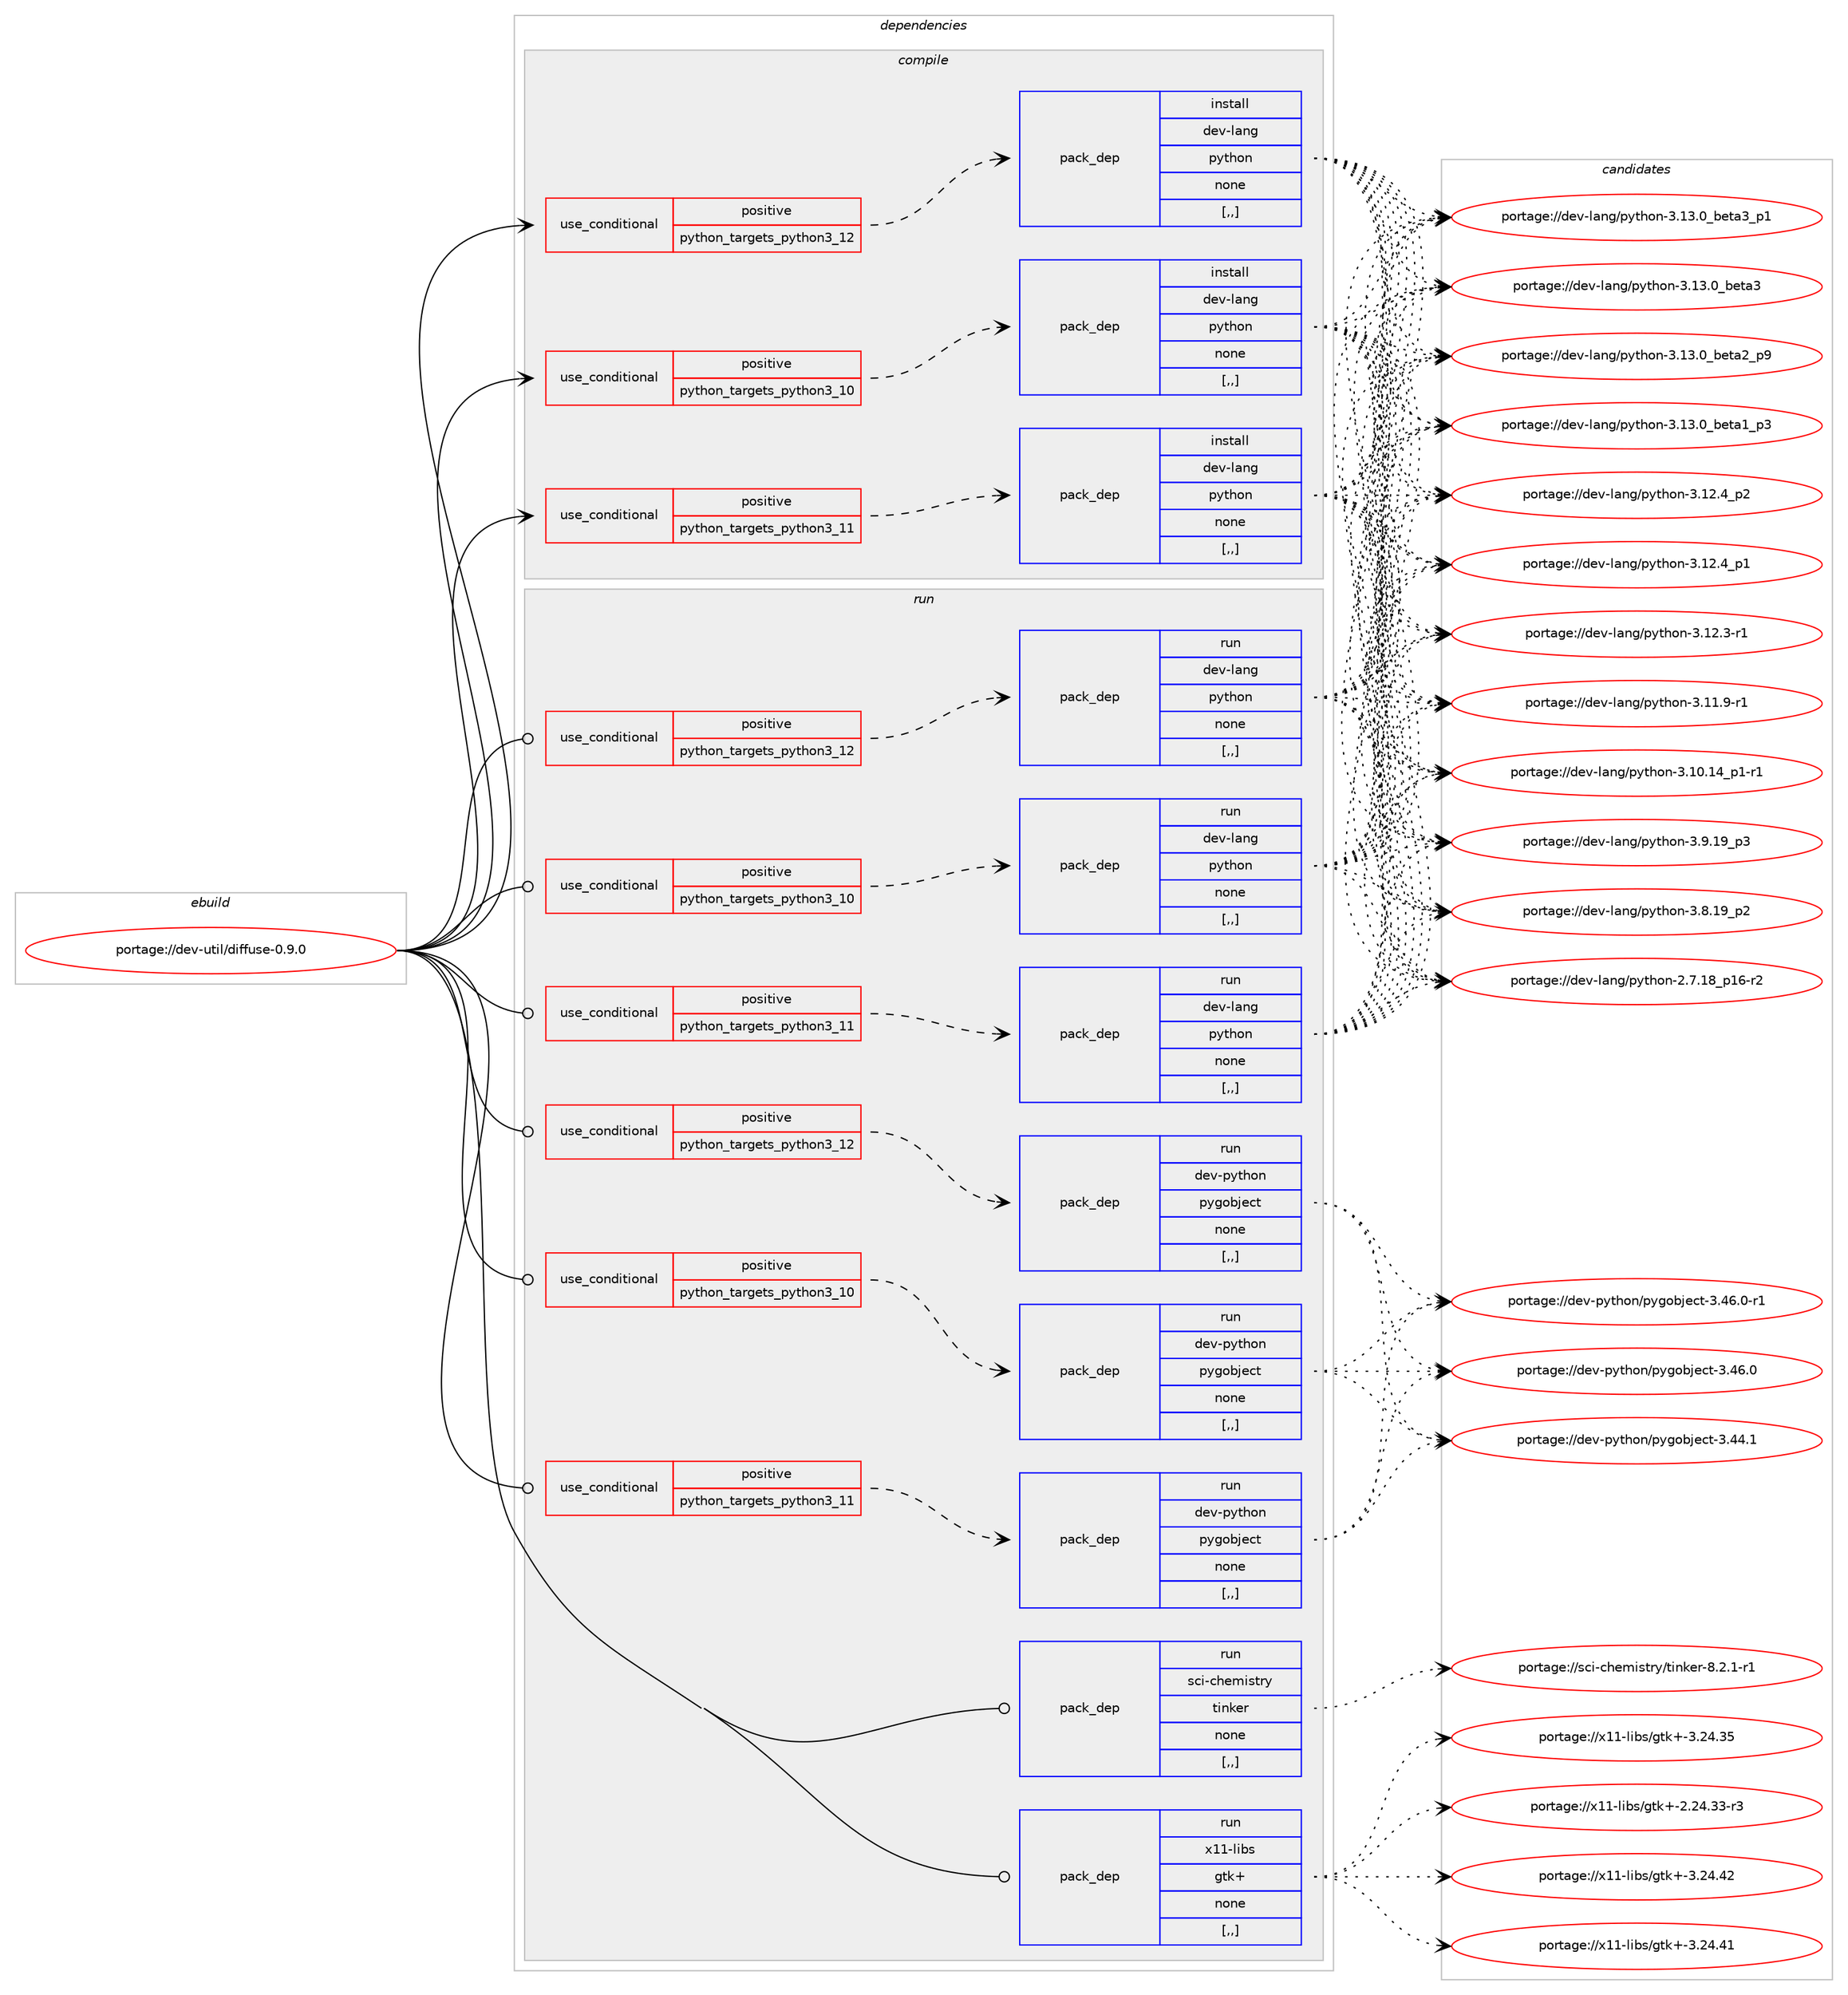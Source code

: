 digraph prolog {

# *************
# Graph options
# *************

newrank=true;
concentrate=true;
compound=true;
graph [rankdir=LR,fontname=Helvetica,fontsize=10,ranksep=1.5];#, ranksep=2.5, nodesep=0.2];
edge  [arrowhead=vee];
node  [fontname=Helvetica,fontsize=10];

# **********
# The ebuild
# **********

subgraph cluster_leftcol {
color=gray;
rank=same;
label=<<i>ebuild</i>>;
id [label="portage://dev-util/diffuse-0.9.0", color=red, width=4, href="../dev-util/diffuse-0.9.0.svg"];
}

# ****************
# The dependencies
# ****************

subgraph cluster_midcol {
color=gray;
label=<<i>dependencies</i>>;
subgraph cluster_compile {
fillcolor="#eeeeee";
style=filled;
label=<<i>compile</i>>;
subgraph cond60059 {
dependency213298 [label=<<TABLE BORDER="0" CELLBORDER="1" CELLSPACING="0" CELLPADDING="4"><TR><TD ROWSPAN="3" CELLPADDING="10">use_conditional</TD></TR><TR><TD>positive</TD></TR><TR><TD>python_targets_python3_10</TD></TR></TABLE>>, shape=none, color=red];
subgraph pack151830 {
dependency213299 [label=<<TABLE BORDER="0" CELLBORDER="1" CELLSPACING="0" CELLPADDING="4" WIDTH="220"><TR><TD ROWSPAN="6" CELLPADDING="30">pack_dep</TD></TR><TR><TD WIDTH="110">install</TD></TR><TR><TD>dev-lang</TD></TR><TR><TD>python</TD></TR><TR><TD>none</TD></TR><TR><TD>[,,]</TD></TR></TABLE>>, shape=none, color=blue];
}
dependency213298:e -> dependency213299:w [weight=20,style="dashed",arrowhead="vee"];
}
id:e -> dependency213298:w [weight=20,style="solid",arrowhead="vee"];
subgraph cond60060 {
dependency213300 [label=<<TABLE BORDER="0" CELLBORDER="1" CELLSPACING="0" CELLPADDING="4"><TR><TD ROWSPAN="3" CELLPADDING="10">use_conditional</TD></TR><TR><TD>positive</TD></TR><TR><TD>python_targets_python3_11</TD></TR></TABLE>>, shape=none, color=red];
subgraph pack151831 {
dependency213301 [label=<<TABLE BORDER="0" CELLBORDER="1" CELLSPACING="0" CELLPADDING="4" WIDTH="220"><TR><TD ROWSPAN="6" CELLPADDING="30">pack_dep</TD></TR><TR><TD WIDTH="110">install</TD></TR><TR><TD>dev-lang</TD></TR><TR><TD>python</TD></TR><TR><TD>none</TD></TR><TR><TD>[,,]</TD></TR></TABLE>>, shape=none, color=blue];
}
dependency213300:e -> dependency213301:w [weight=20,style="dashed",arrowhead="vee"];
}
id:e -> dependency213300:w [weight=20,style="solid",arrowhead="vee"];
subgraph cond60061 {
dependency213302 [label=<<TABLE BORDER="0" CELLBORDER="1" CELLSPACING="0" CELLPADDING="4"><TR><TD ROWSPAN="3" CELLPADDING="10">use_conditional</TD></TR><TR><TD>positive</TD></TR><TR><TD>python_targets_python3_12</TD></TR></TABLE>>, shape=none, color=red];
subgraph pack151832 {
dependency213303 [label=<<TABLE BORDER="0" CELLBORDER="1" CELLSPACING="0" CELLPADDING="4" WIDTH="220"><TR><TD ROWSPAN="6" CELLPADDING="30">pack_dep</TD></TR><TR><TD WIDTH="110">install</TD></TR><TR><TD>dev-lang</TD></TR><TR><TD>python</TD></TR><TR><TD>none</TD></TR><TR><TD>[,,]</TD></TR></TABLE>>, shape=none, color=blue];
}
dependency213302:e -> dependency213303:w [weight=20,style="dashed",arrowhead="vee"];
}
id:e -> dependency213302:w [weight=20,style="solid",arrowhead="vee"];
}
subgraph cluster_compileandrun {
fillcolor="#eeeeee";
style=filled;
label=<<i>compile and run</i>>;
}
subgraph cluster_run {
fillcolor="#eeeeee";
style=filled;
label=<<i>run</i>>;
subgraph cond60062 {
dependency213304 [label=<<TABLE BORDER="0" CELLBORDER="1" CELLSPACING="0" CELLPADDING="4"><TR><TD ROWSPAN="3" CELLPADDING="10">use_conditional</TD></TR><TR><TD>positive</TD></TR><TR><TD>python_targets_python3_10</TD></TR></TABLE>>, shape=none, color=red];
subgraph pack151833 {
dependency213305 [label=<<TABLE BORDER="0" CELLBORDER="1" CELLSPACING="0" CELLPADDING="4" WIDTH="220"><TR><TD ROWSPAN="6" CELLPADDING="30">pack_dep</TD></TR><TR><TD WIDTH="110">run</TD></TR><TR><TD>dev-lang</TD></TR><TR><TD>python</TD></TR><TR><TD>none</TD></TR><TR><TD>[,,]</TD></TR></TABLE>>, shape=none, color=blue];
}
dependency213304:e -> dependency213305:w [weight=20,style="dashed",arrowhead="vee"];
}
id:e -> dependency213304:w [weight=20,style="solid",arrowhead="odot"];
subgraph cond60063 {
dependency213306 [label=<<TABLE BORDER="0" CELLBORDER="1" CELLSPACING="0" CELLPADDING="4"><TR><TD ROWSPAN="3" CELLPADDING="10">use_conditional</TD></TR><TR><TD>positive</TD></TR><TR><TD>python_targets_python3_10</TD></TR></TABLE>>, shape=none, color=red];
subgraph pack151834 {
dependency213307 [label=<<TABLE BORDER="0" CELLBORDER="1" CELLSPACING="0" CELLPADDING="4" WIDTH="220"><TR><TD ROWSPAN="6" CELLPADDING="30">pack_dep</TD></TR><TR><TD WIDTH="110">run</TD></TR><TR><TD>dev-python</TD></TR><TR><TD>pygobject</TD></TR><TR><TD>none</TD></TR><TR><TD>[,,]</TD></TR></TABLE>>, shape=none, color=blue];
}
dependency213306:e -> dependency213307:w [weight=20,style="dashed",arrowhead="vee"];
}
id:e -> dependency213306:w [weight=20,style="solid",arrowhead="odot"];
subgraph cond60064 {
dependency213308 [label=<<TABLE BORDER="0" CELLBORDER="1" CELLSPACING="0" CELLPADDING="4"><TR><TD ROWSPAN="3" CELLPADDING="10">use_conditional</TD></TR><TR><TD>positive</TD></TR><TR><TD>python_targets_python3_11</TD></TR></TABLE>>, shape=none, color=red];
subgraph pack151835 {
dependency213309 [label=<<TABLE BORDER="0" CELLBORDER="1" CELLSPACING="0" CELLPADDING="4" WIDTH="220"><TR><TD ROWSPAN="6" CELLPADDING="30">pack_dep</TD></TR><TR><TD WIDTH="110">run</TD></TR><TR><TD>dev-lang</TD></TR><TR><TD>python</TD></TR><TR><TD>none</TD></TR><TR><TD>[,,]</TD></TR></TABLE>>, shape=none, color=blue];
}
dependency213308:e -> dependency213309:w [weight=20,style="dashed",arrowhead="vee"];
}
id:e -> dependency213308:w [weight=20,style="solid",arrowhead="odot"];
subgraph cond60065 {
dependency213310 [label=<<TABLE BORDER="0" CELLBORDER="1" CELLSPACING="0" CELLPADDING="4"><TR><TD ROWSPAN="3" CELLPADDING="10">use_conditional</TD></TR><TR><TD>positive</TD></TR><TR><TD>python_targets_python3_11</TD></TR></TABLE>>, shape=none, color=red];
subgraph pack151836 {
dependency213311 [label=<<TABLE BORDER="0" CELLBORDER="1" CELLSPACING="0" CELLPADDING="4" WIDTH="220"><TR><TD ROWSPAN="6" CELLPADDING="30">pack_dep</TD></TR><TR><TD WIDTH="110">run</TD></TR><TR><TD>dev-python</TD></TR><TR><TD>pygobject</TD></TR><TR><TD>none</TD></TR><TR><TD>[,,]</TD></TR></TABLE>>, shape=none, color=blue];
}
dependency213310:e -> dependency213311:w [weight=20,style="dashed",arrowhead="vee"];
}
id:e -> dependency213310:w [weight=20,style="solid",arrowhead="odot"];
subgraph cond60066 {
dependency213312 [label=<<TABLE BORDER="0" CELLBORDER="1" CELLSPACING="0" CELLPADDING="4"><TR><TD ROWSPAN="3" CELLPADDING="10">use_conditional</TD></TR><TR><TD>positive</TD></TR><TR><TD>python_targets_python3_12</TD></TR></TABLE>>, shape=none, color=red];
subgraph pack151837 {
dependency213313 [label=<<TABLE BORDER="0" CELLBORDER="1" CELLSPACING="0" CELLPADDING="4" WIDTH="220"><TR><TD ROWSPAN="6" CELLPADDING="30">pack_dep</TD></TR><TR><TD WIDTH="110">run</TD></TR><TR><TD>dev-lang</TD></TR><TR><TD>python</TD></TR><TR><TD>none</TD></TR><TR><TD>[,,]</TD></TR></TABLE>>, shape=none, color=blue];
}
dependency213312:e -> dependency213313:w [weight=20,style="dashed",arrowhead="vee"];
}
id:e -> dependency213312:w [weight=20,style="solid",arrowhead="odot"];
subgraph cond60067 {
dependency213314 [label=<<TABLE BORDER="0" CELLBORDER="1" CELLSPACING="0" CELLPADDING="4"><TR><TD ROWSPAN="3" CELLPADDING="10">use_conditional</TD></TR><TR><TD>positive</TD></TR><TR><TD>python_targets_python3_12</TD></TR></TABLE>>, shape=none, color=red];
subgraph pack151838 {
dependency213315 [label=<<TABLE BORDER="0" CELLBORDER="1" CELLSPACING="0" CELLPADDING="4" WIDTH="220"><TR><TD ROWSPAN="6" CELLPADDING="30">pack_dep</TD></TR><TR><TD WIDTH="110">run</TD></TR><TR><TD>dev-python</TD></TR><TR><TD>pygobject</TD></TR><TR><TD>none</TD></TR><TR><TD>[,,]</TD></TR></TABLE>>, shape=none, color=blue];
}
dependency213314:e -> dependency213315:w [weight=20,style="dashed",arrowhead="vee"];
}
id:e -> dependency213314:w [weight=20,style="solid",arrowhead="odot"];
subgraph pack151839 {
dependency213316 [label=<<TABLE BORDER="0" CELLBORDER="1" CELLSPACING="0" CELLPADDING="4" WIDTH="220"><TR><TD ROWSPAN="6" CELLPADDING="30">pack_dep</TD></TR><TR><TD WIDTH="110">run</TD></TR><TR><TD>x11-libs</TD></TR><TR><TD>gtk+</TD></TR><TR><TD>none</TD></TR><TR><TD>[,,]</TD></TR></TABLE>>, shape=none, color=blue];
}
id:e -> dependency213316:w [weight=20,style="solid",arrowhead="odot"];
subgraph pack151840 {
dependency213317 [label=<<TABLE BORDER="0" CELLBORDER="1" CELLSPACING="0" CELLPADDING="4" WIDTH="220"><TR><TD ROWSPAN="6" CELLPADDING="30">pack_dep</TD></TR><TR><TD WIDTH="110">run</TD></TR><TR><TD>sci-chemistry</TD></TR><TR><TD>tinker</TD></TR><TR><TD>none</TD></TR><TR><TD>[,,]</TD></TR></TABLE>>, shape=none, color=blue];
}
id:e -> dependency213317:w [weight=20,style="solid",arrowhead="odot"];
}
}

# **************
# The candidates
# **************

subgraph cluster_choices {
rank=same;
color=gray;
label=<<i>candidates</i>>;

subgraph choice151830 {
color=black;
nodesep=1;
choice10010111845108971101034711212111610411111045514649514648959810111697519511249 [label="portage://dev-lang/python-3.13.0_beta3_p1", color=red, width=4,href="../dev-lang/python-3.13.0_beta3_p1.svg"];
choice1001011184510897110103471121211161041111104551464951464895981011169751 [label="portage://dev-lang/python-3.13.0_beta3", color=red, width=4,href="../dev-lang/python-3.13.0_beta3.svg"];
choice10010111845108971101034711212111610411111045514649514648959810111697509511257 [label="portage://dev-lang/python-3.13.0_beta2_p9", color=red, width=4,href="../dev-lang/python-3.13.0_beta2_p9.svg"];
choice10010111845108971101034711212111610411111045514649514648959810111697499511251 [label="portage://dev-lang/python-3.13.0_beta1_p3", color=red, width=4,href="../dev-lang/python-3.13.0_beta1_p3.svg"];
choice100101118451089711010347112121116104111110455146495046529511250 [label="portage://dev-lang/python-3.12.4_p2", color=red, width=4,href="../dev-lang/python-3.12.4_p2.svg"];
choice100101118451089711010347112121116104111110455146495046529511249 [label="portage://dev-lang/python-3.12.4_p1", color=red, width=4,href="../dev-lang/python-3.12.4_p1.svg"];
choice100101118451089711010347112121116104111110455146495046514511449 [label="portage://dev-lang/python-3.12.3-r1", color=red, width=4,href="../dev-lang/python-3.12.3-r1.svg"];
choice100101118451089711010347112121116104111110455146494946574511449 [label="portage://dev-lang/python-3.11.9-r1", color=red, width=4,href="../dev-lang/python-3.11.9-r1.svg"];
choice100101118451089711010347112121116104111110455146494846495295112494511449 [label="portage://dev-lang/python-3.10.14_p1-r1", color=red, width=4,href="../dev-lang/python-3.10.14_p1-r1.svg"];
choice100101118451089711010347112121116104111110455146574649579511251 [label="portage://dev-lang/python-3.9.19_p3", color=red, width=4,href="../dev-lang/python-3.9.19_p3.svg"];
choice100101118451089711010347112121116104111110455146564649579511250 [label="portage://dev-lang/python-3.8.19_p2", color=red, width=4,href="../dev-lang/python-3.8.19_p2.svg"];
choice100101118451089711010347112121116104111110455046554649569511249544511450 [label="portage://dev-lang/python-2.7.18_p16-r2", color=red, width=4,href="../dev-lang/python-2.7.18_p16-r2.svg"];
dependency213299:e -> choice10010111845108971101034711212111610411111045514649514648959810111697519511249:w [style=dotted,weight="100"];
dependency213299:e -> choice1001011184510897110103471121211161041111104551464951464895981011169751:w [style=dotted,weight="100"];
dependency213299:e -> choice10010111845108971101034711212111610411111045514649514648959810111697509511257:w [style=dotted,weight="100"];
dependency213299:e -> choice10010111845108971101034711212111610411111045514649514648959810111697499511251:w [style=dotted,weight="100"];
dependency213299:e -> choice100101118451089711010347112121116104111110455146495046529511250:w [style=dotted,weight="100"];
dependency213299:e -> choice100101118451089711010347112121116104111110455146495046529511249:w [style=dotted,weight="100"];
dependency213299:e -> choice100101118451089711010347112121116104111110455146495046514511449:w [style=dotted,weight="100"];
dependency213299:e -> choice100101118451089711010347112121116104111110455146494946574511449:w [style=dotted,weight="100"];
dependency213299:e -> choice100101118451089711010347112121116104111110455146494846495295112494511449:w [style=dotted,weight="100"];
dependency213299:e -> choice100101118451089711010347112121116104111110455146574649579511251:w [style=dotted,weight="100"];
dependency213299:e -> choice100101118451089711010347112121116104111110455146564649579511250:w [style=dotted,weight="100"];
dependency213299:e -> choice100101118451089711010347112121116104111110455046554649569511249544511450:w [style=dotted,weight="100"];
}
subgraph choice151831 {
color=black;
nodesep=1;
choice10010111845108971101034711212111610411111045514649514648959810111697519511249 [label="portage://dev-lang/python-3.13.0_beta3_p1", color=red, width=4,href="../dev-lang/python-3.13.0_beta3_p1.svg"];
choice1001011184510897110103471121211161041111104551464951464895981011169751 [label="portage://dev-lang/python-3.13.0_beta3", color=red, width=4,href="../dev-lang/python-3.13.0_beta3.svg"];
choice10010111845108971101034711212111610411111045514649514648959810111697509511257 [label="portage://dev-lang/python-3.13.0_beta2_p9", color=red, width=4,href="../dev-lang/python-3.13.0_beta2_p9.svg"];
choice10010111845108971101034711212111610411111045514649514648959810111697499511251 [label="portage://dev-lang/python-3.13.0_beta1_p3", color=red, width=4,href="../dev-lang/python-3.13.0_beta1_p3.svg"];
choice100101118451089711010347112121116104111110455146495046529511250 [label="portage://dev-lang/python-3.12.4_p2", color=red, width=4,href="../dev-lang/python-3.12.4_p2.svg"];
choice100101118451089711010347112121116104111110455146495046529511249 [label="portage://dev-lang/python-3.12.4_p1", color=red, width=4,href="../dev-lang/python-3.12.4_p1.svg"];
choice100101118451089711010347112121116104111110455146495046514511449 [label="portage://dev-lang/python-3.12.3-r1", color=red, width=4,href="../dev-lang/python-3.12.3-r1.svg"];
choice100101118451089711010347112121116104111110455146494946574511449 [label="portage://dev-lang/python-3.11.9-r1", color=red, width=4,href="../dev-lang/python-3.11.9-r1.svg"];
choice100101118451089711010347112121116104111110455146494846495295112494511449 [label="portage://dev-lang/python-3.10.14_p1-r1", color=red, width=4,href="../dev-lang/python-3.10.14_p1-r1.svg"];
choice100101118451089711010347112121116104111110455146574649579511251 [label="portage://dev-lang/python-3.9.19_p3", color=red, width=4,href="../dev-lang/python-3.9.19_p3.svg"];
choice100101118451089711010347112121116104111110455146564649579511250 [label="portage://dev-lang/python-3.8.19_p2", color=red, width=4,href="../dev-lang/python-3.8.19_p2.svg"];
choice100101118451089711010347112121116104111110455046554649569511249544511450 [label="portage://dev-lang/python-2.7.18_p16-r2", color=red, width=4,href="../dev-lang/python-2.7.18_p16-r2.svg"];
dependency213301:e -> choice10010111845108971101034711212111610411111045514649514648959810111697519511249:w [style=dotted,weight="100"];
dependency213301:e -> choice1001011184510897110103471121211161041111104551464951464895981011169751:w [style=dotted,weight="100"];
dependency213301:e -> choice10010111845108971101034711212111610411111045514649514648959810111697509511257:w [style=dotted,weight="100"];
dependency213301:e -> choice10010111845108971101034711212111610411111045514649514648959810111697499511251:w [style=dotted,weight="100"];
dependency213301:e -> choice100101118451089711010347112121116104111110455146495046529511250:w [style=dotted,weight="100"];
dependency213301:e -> choice100101118451089711010347112121116104111110455146495046529511249:w [style=dotted,weight="100"];
dependency213301:e -> choice100101118451089711010347112121116104111110455146495046514511449:w [style=dotted,weight="100"];
dependency213301:e -> choice100101118451089711010347112121116104111110455146494946574511449:w [style=dotted,weight="100"];
dependency213301:e -> choice100101118451089711010347112121116104111110455146494846495295112494511449:w [style=dotted,weight="100"];
dependency213301:e -> choice100101118451089711010347112121116104111110455146574649579511251:w [style=dotted,weight="100"];
dependency213301:e -> choice100101118451089711010347112121116104111110455146564649579511250:w [style=dotted,weight="100"];
dependency213301:e -> choice100101118451089711010347112121116104111110455046554649569511249544511450:w [style=dotted,weight="100"];
}
subgraph choice151832 {
color=black;
nodesep=1;
choice10010111845108971101034711212111610411111045514649514648959810111697519511249 [label="portage://dev-lang/python-3.13.0_beta3_p1", color=red, width=4,href="../dev-lang/python-3.13.0_beta3_p1.svg"];
choice1001011184510897110103471121211161041111104551464951464895981011169751 [label="portage://dev-lang/python-3.13.0_beta3", color=red, width=4,href="../dev-lang/python-3.13.0_beta3.svg"];
choice10010111845108971101034711212111610411111045514649514648959810111697509511257 [label="portage://dev-lang/python-3.13.0_beta2_p9", color=red, width=4,href="../dev-lang/python-3.13.0_beta2_p9.svg"];
choice10010111845108971101034711212111610411111045514649514648959810111697499511251 [label="portage://dev-lang/python-3.13.0_beta1_p3", color=red, width=4,href="../dev-lang/python-3.13.0_beta1_p3.svg"];
choice100101118451089711010347112121116104111110455146495046529511250 [label="portage://dev-lang/python-3.12.4_p2", color=red, width=4,href="../dev-lang/python-3.12.4_p2.svg"];
choice100101118451089711010347112121116104111110455146495046529511249 [label="portage://dev-lang/python-3.12.4_p1", color=red, width=4,href="../dev-lang/python-3.12.4_p1.svg"];
choice100101118451089711010347112121116104111110455146495046514511449 [label="portage://dev-lang/python-3.12.3-r1", color=red, width=4,href="../dev-lang/python-3.12.3-r1.svg"];
choice100101118451089711010347112121116104111110455146494946574511449 [label="portage://dev-lang/python-3.11.9-r1", color=red, width=4,href="../dev-lang/python-3.11.9-r1.svg"];
choice100101118451089711010347112121116104111110455146494846495295112494511449 [label="portage://dev-lang/python-3.10.14_p1-r1", color=red, width=4,href="../dev-lang/python-3.10.14_p1-r1.svg"];
choice100101118451089711010347112121116104111110455146574649579511251 [label="portage://dev-lang/python-3.9.19_p3", color=red, width=4,href="../dev-lang/python-3.9.19_p3.svg"];
choice100101118451089711010347112121116104111110455146564649579511250 [label="portage://dev-lang/python-3.8.19_p2", color=red, width=4,href="../dev-lang/python-3.8.19_p2.svg"];
choice100101118451089711010347112121116104111110455046554649569511249544511450 [label="portage://dev-lang/python-2.7.18_p16-r2", color=red, width=4,href="../dev-lang/python-2.7.18_p16-r2.svg"];
dependency213303:e -> choice10010111845108971101034711212111610411111045514649514648959810111697519511249:w [style=dotted,weight="100"];
dependency213303:e -> choice1001011184510897110103471121211161041111104551464951464895981011169751:w [style=dotted,weight="100"];
dependency213303:e -> choice10010111845108971101034711212111610411111045514649514648959810111697509511257:w [style=dotted,weight="100"];
dependency213303:e -> choice10010111845108971101034711212111610411111045514649514648959810111697499511251:w [style=dotted,weight="100"];
dependency213303:e -> choice100101118451089711010347112121116104111110455146495046529511250:w [style=dotted,weight="100"];
dependency213303:e -> choice100101118451089711010347112121116104111110455146495046529511249:w [style=dotted,weight="100"];
dependency213303:e -> choice100101118451089711010347112121116104111110455146495046514511449:w [style=dotted,weight="100"];
dependency213303:e -> choice100101118451089711010347112121116104111110455146494946574511449:w [style=dotted,weight="100"];
dependency213303:e -> choice100101118451089711010347112121116104111110455146494846495295112494511449:w [style=dotted,weight="100"];
dependency213303:e -> choice100101118451089711010347112121116104111110455146574649579511251:w [style=dotted,weight="100"];
dependency213303:e -> choice100101118451089711010347112121116104111110455146564649579511250:w [style=dotted,weight="100"];
dependency213303:e -> choice100101118451089711010347112121116104111110455046554649569511249544511450:w [style=dotted,weight="100"];
}
subgraph choice151833 {
color=black;
nodesep=1;
choice10010111845108971101034711212111610411111045514649514648959810111697519511249 [label="portage://dev-lang/python-3.13.0_beta3_p1", color=red, width=4,href="../dev-lang/python-3.13.0_beta3_p1.svg"];
choice1001011184510897110103471121211161041111104551464951464895981011169751 [label="portage://dev-lang/python-3.13.0_beta3", color=red, width=4,href="../dev-lang/python-3.13.0_beta3.svg"];
choice10010111845108971101034711212111610411111045514649514648959810111697509511257 [label="portage://dev-lang/python-3.13.0_beta2_p9", color=red, width=4,href="../dev-lang/python-3.13.0_beta2_p9.svg"];
choice10010111845108971101034711212111610411111045514649514648959810111697499511251 [label="portage://dev-lang/python-3.13.0_beta1_p3", color=red, width=4,href="../dev-lang/python-3.13.0_beta1_p3.svg"];
choice100101118451089711010347112121116104111110455146495046529511250 [label="portage://dev-lang/python-3.12.4_p2", color=red, width=4,href="../dev-lang/python-3.12.4_p2.svg"];
choice100101118451089711010347112121116104111110455146495046529511249 [label="portage://dev-lang/python-3.12.4_p1", color=red, width=4,href="../dev-lang/python-3.12.4_p1.svg"];
choice100101118451089711010347112121116104111110455146495046514511449 [label="portage://dev-lang/python-3.12.3-r1", color=red, width=4,href="../dev-lang/python-3.12.3-r1.svg"];
choice100101118451089711010347112121116104111110455146494946574511449 [label="portage://dev-lang/python-3.11.9-r1", color=red, width=4,href="../dev-lang/python-3.11.9-r1.svg"];
choice100101118451089711010347112121116104111110455146494846495295112494511449 [label="portage://dev-lang/python-3.10.14_p1-r1", color=red, width=4,href="../dev-lang/python-3.10.14_p1-r1.svg"];
choice100101118451089711010347112121116104111110455146574649579511251 [label="portage://dev-lang/python-3.9.19_p3", color=red, width=4,href="../dev-lang/python-3.9.19_p3.svg"];
choice100101118451089711010347112121116104111110455146564649579511250 [label="portage://dev-lang/python-3.8.19_p2", color=red, width=4,href="../dev-lang/python-3.8.19_p2.svg"];
choice100101118451089711010347112121116104111110455046554649569511249544511450 [label="portage://dev-lang/python-2.7.18_p16-r2", color=red, width=4,href="../dev-lang/python-2.7.18_p16-r2.svg"];
dependency213305:e -> choice10010111845108971101034711212111610411111045514649514648959810111697519511249:w [style=dotted,weight="100"];
dependency213305:e -> choice1001011184510897110103471121211161041111104551464951464895981011169751:w [style=dotted,weight="100"];
dependency213305:e -> choice10010111845108971101034711212111610411111045514649514648959810111697509511257:w [style=dotted,weight="100"];
dependency213305:e -> choice10010111845108971101034711212111610411111045514649514648959810111697499511251:w [style=dotted,weight="100"];
dependency213305:e -> choice100101118451089711010347112121116104111110455146495046529511250:w [style=dotted,weight="100"];
dependency213305:e -> choice100101118451089711010347112121116104111110455146495046529511249:w [style=dotted,weight="100"];
dependency213305:e -> choice100101118451089711010347112121116104111110455146495046514511449:w [style=dotted,weight="100"];
dependency213305:e -> choice100101118451089711010347112121116104111110455146494946574511449:w [style=dotted,weight="100"];
dependency213305:e -> choice100101118451089711010347112121116104111110455146494846495295112494511449:w [style=dotted,weight="100"];
dependency213305:e -> choice100101118451089711010347112121116104111110455146574649579511251:w [style=dotted,weight="100"];
dependency213305:e -> choice100101118451089711010347112121116104111110455146564649579511250:w [style=dotted,weight="100"];
dependency213305:e -> choice100101118451089711010347112121116104111110455046554649569511249544511450:w [style=dotted,weight="100"];
}
subgraph choice151834 {
color=black;
nodesep=1;
choice10010111845112121116104111110471121211031119810610199116455146525446484511449 [label="portage://dev-python/pygobject-3.46.0-r1", color=red, width=4,href="../dev-python/pygobject-3.46.0-r1.svg"];
choice1001011184511212111610411111047112121103111981061019911645514652544648 [label="portage://dev-python/pygobject-3.46.0", color=red, width=4,href="../dev-python/pygobject-3.46.0.svg"];
choice1001011184511212111610411111047112121103111981061019911645514652524649 [label="portage://dev-python/pygobject-3.44.1", color=red, width=4,href="../dev-python/pygobject-3.44.1.svg"];
dependency213307:e -> choice10010111845112121116104111110471121211031119810610199116455146525446484511449:w [style=dotted,weight="100"];
dependency213307:e -> choice1001011184511212111610411111047112121103111981061019911645514652544648:w [style=dotted,weight="100"];
dependency213307:e -> choice1001011184511212111610411111047112121103111981061019911645514652524649:w [style=dotted,weight="100"];
}
subgraph choice151835 {
color=black;
nodesep=1;
choice10010111845108971101034711212111610411111045514649514648959810111697519511249 [label="portage://dev-lang/python-3.13.0_beta3_p1", color=red, width=4,href="../dev-lang/python-3.13.0_beta3_p1.svg"];
choice1001011184510897110103471121211161041111104551464951464895981011169751 [label="portage://dev-lang/python-3.13.0_beta3", color=red, width=4,href="../dev-lang/python-3.13.0_beta3.svg"];
choice10010111845108971101034711212111610411111045514649514648959810111697509511257 [label="portage://dev-lang/python-3.13.0_beta2_p9", color=red, width=4,href="../dev-lang/python-3.13.0_beta2_p9.svg"];
choice10010111845108971101034711212111610411111045514649514648959810111697499511251 [label="portage://dev-lang/python-3.13.0_beta1_p3", color=red, width=4,href="../dev-lang/python-3.13.0_beta1_p3.svg"];
choice100101118451089711010347112121116104111110455146495046529511250 [label="portage://dev-lang/python-3.12.4_p2", color=red, width=4,href="../dev-lang/python-3.12.4_p2.svg"];
choice100101118451089711010347112121116104111110455146495046529511249 [label="portage://dev-lang/python-3.12.4_p1", color=red, width=4,href="../dev-lang/python-3.12.4_p1.svg"];
choice100101118451089711010347112121116104111110455146495046514511449 [label="portage://dev-lang/python-3.12.3-r1", color=red, width=4,href="../dev-lang/python-3.12.3-r1.svg"];
choice100101118451089711010347112121116104111110455146494946574511449 [label="portage://dev-lang/python-3.11.9-r1", color=red, width=4,href="../dev-lang/python-3.11.9-r1.svg"];
choice100101118451089711010347112121116104111110455146494846495295112494511449 [label="portage://dev-lang/python-3.10.14_p1-r1", color=red, width=4,href="../dev-lang/python-3.10.14_p1-r1.svg"];
choice100101118451089711010347112121116104111110455146574649579511251 [label="portage://dev-lang/python-3.9.19_p3", color=red, width=4,href="../dev-lang/python-3.9.19_p3.svg"];
choice100101118451089711010347112121116104111110455146564649579511250 [label="portage://dev-lang/python-3.8.19_p2", color=red, width=4,href="../dev-lang/python-3.8.19_p2.svg"];
choice100101118451089711010347112121116104111110455046554649569511249544511450 [label="portage://dev-lang/python-2.7.18_p16-r2", color=red, width=4,href="../dev-lang/python-2.7.18_p16-r2.svg"];
dependency213309:e -> choice10010111845108971101034711212111610411111045514649514648959810111697519511249:w [style=dotted,weight="100"];
dependency213309:e -> choice1001011184510897110103471121211161041111104551464951464895981011169751:w [style=dotted,weight="100"];
dependency213309:e -> choice10010111845108971101034711212111610411111045514649514648959810111697509511257:w [style=dotted,weight="100"];
dependency213309:e -> choice10010111845108971101034711212111610411111045514649514648959810111697499511251:w [style=dotted,weight="100"];
dependency213309:e -> choice100101118451089711010347112121116104111110455146495046529511250:w [style=dotted,weight="100"];
dependency213309:e -> choice100101118451089711010347112121116104111110455146495046529511249:w [style=dotted,weight="100"];
dependency213309:e -> choice100101118451089711010347112121116104111110455146495046514511449:w [style=dotted,weight="100"];
dependency213309:e -> choice100101118451089711010347112121116104111110455146494946574511449:w [style=dotted,weight="100"];
dependency213309:e -> choice100101118451089711010347112121116104111110455146494846495295112494511449:w [style=dotted,weight="100"];
dependency213309:e -> choice100101118451089711010347112121116104111110455146574649579511251:w [style=dotted,weight="100"];
dependency213309:e -> choice100101118451089711010347112121116104111110455146564649579511250:w [style=dotted,weight="100"];
dependency213309:e -> choice100101118451089711010347112121116104111110455046554649569511249544511450:w [style=dotted,weight="100"];
}
subgraph choice151836 {
color=black;
nodesep=1;
choice10010111845112121116104111110471121211031119810610199116455146525446484511449 [label="portage://dev-python/pygobject-3.46.0-r1", color=red, width=4,href="../dev-python/pygobject-3.46.0-r1.svg"];
choice1001011184511212111610411111047112121103111981061019911645514652544648 [label="portage://dev-python/pygobject-3.46.0", color=red, width=4,href="../dev-python/pygobject-3.46.0.svg"];
choice1001011184511212111610411111047112121103111981061019911645514652524649 [label="portage://dev-python/pygobject-3.44.1", color=red, width=4,href="../dev-python/pygobject-3.44.1.svg"];
dependency213311:e -> choice10010111845112121116104111110471121211031119810610199116455146525446484511449:w [style=dotted,weight="100"];
dependency213311:e -> choice1001011184511212111610411111047112121103111981061019911645514652544648:w [style=dotted,weight="100"];
dependency213311:e -> choice1001011184511212111610411111047112121103111981061019911645514652524649:w [style=dotted,weight="100"];
}
subgraph choice151837 {
color=black;
nodesep=1;
choice10010111845108971101034711212111610411111045514649514648959810111697519511249 [label="portage://dev-lang/python-3.13.0_beta3_p1", color=red, width=4,href="../dev-lang/python-3.13.0_beta3_p1.svg"];
choice1001011184510897110103471121211161041111104551464951464895981011169751 [label="portage://dev-lang/python-3.13.0_beta3", color=red, width=4,href="../dev-lang/python-3.13.0_beta3.svg"];
choice10010111845108971101034711212111610411111045514649514648959810111697509511257 [label="portage://dev-lang/python-3.13.0_beta2_p9", color=red, width=4,href="../dev-lang/python-3.13.0_beta2_p9.svg"];
choice10010111845108971101034711212111610411111045514649514648959810111697499511251 [label="portage://dev-lang/python-3.13.0_beta1_p3", color=red, width=4,href="../dev-lang/python-3.13.0_beta1_p3.svg"];
choice100101118451089711010347112121116104111110455146495046529511250 [label="portage://dev-lang/python-3.12.4_p2", color=red, width=4,href="../dev-lang/python-3.12.4_p2.svg"];
choice100101118451089711010347112121116104111110455146495046529511249 [label="portage://dev-lang/python-3.12.4_p1", color=red, width=4,href="../dev-lang/python-3.12.4_p1.svg"];
choice100101118451089711010347112121116104111110455146495046514511449 [label="portage://dev-lang/python-3.12.3-r1", color=red, width=4,href="../dev-lang/python-3.12.3-r1.svg"];
choice100101118451089711010347112121116104111110455146494946574511449 [label="portage://dev-lang/python-3.11.9-r1", color=red, width=4,href="../dev-lang/python-3.11.9-r1.svg"];
choice100101118451089711010347112121116104111110455146494846495295112494511449 [label="portage://dev-lang/python-3.10.14_p1-r1", color=red, width=4,href="../dev-lang/python-3.10.14_p1-r1.svg"];
choice100101118451089711010347112121116104111110455146574649579511251 [label="portage://dev-lang/python-3.9.19_p3", color=red, width=4,href="../dev-lang/python-3.9.19_p3.svg"];
choice100101118451089711010347112121116104111110455146564649579511250 [label="portage://dev-lang/python-3.8.19_p2", color=red, width=4,href="../dev-lang/python-3.8.19_p2.svg"];
choice100101118451089711010347112121116104111110455046554649569511249544511450 [label="portage://dev-lang/python-2.7.18_p16-r2", color=red, width=4,href="../dev-lang/python-2.7.18_p16-r2.svg"];
dependency213313:e -> choice10010111845108971101034711212111610411111045514649514648959810111697519511249:w [style=dotted,weight="100"];
dependency213313:e -> choice1001011184510897110103471121211161041111104551464951464895981011169751:w [style=dotted,weight="100"];
dependency213313:e -> choice10010111845108971101034711212111610411111045514649514648959810111697509511257:w [style=dotted,weight="100"];
dependency213313:e -> choice10010111845108971101034711212111610411111045514649514648959810111697499511251:w [style=dotted,weight="100"];
dependency213313:e -> choice100101118451089711010347112121116104111110455146495046529511250:w [style=dotted,weight="100"];
dependency213313:e -> choice100101118451089711010347112121116104111110455146495046529511249:w [style=dotted,weight="100"];
dependency213313:e -> choice100101118451089711010347112121116104111110455146495046514511449:w [style=dotted,weight="100"];
dependency213313:e -> choice100101118451089711010347112121116104111110455146494946574511449:w [style=dotted,weight="100"];
dependency213313:e -> choice100101118451089711010347112121116104111110455146494846495295112494511449:w [style=dotted,weight="100"];
dependency213313:e -> choice100101118451089711010347112121116104111110455146574649579511251:w [style=dotted,weight="100"];
dependency213313:e -> choice100101118451089711010347112121116104111110455146564649579511250:w [style=dotted,weight="100"];
dependency213313:e -> choice100101118451089711010347112121116104111110455046554649569511249544511450:w [style=dotted,weight="100"];
}
subgraph choice151838 {
color=black;
nodesep=1;
choice10010111845112121116104111110471121211031119810610199116455146525446484511449 [label="portage://dev-python/pygobject-3.46.0-r1", color=red, width=4,href="../dev-python/pygobject-3.46.0-r1.svg"];
choice1001011184511212111610411111047112121103111981061019911645514652544648 [label="portage://dev-python/pygobject-3.46.0", color=red, width=4,href="../dev-python/pygobject-3.46.0.svg"];
choice1001011184511212111610411111047112121103111981061019911645514652524649 [label="portage://dev-python/pygobject-3.44.1", color=red, width=4,href="../dev-python/pygobject-3.44.1.svg"];
dependency213315:e -> choice10010111845112121116104111110471121211031119810610199116455146525446484511449:w [style=dotted,weight="100"];
dependency213315:e -> choice1001011184511212111610411111047112121103111981061019911645514652544648:w [style=dotted,weight="100"];
dependency213315:e -> choice1001011184511212111610411111047112121103111981061019911645514652524649:w [style=dotted,weight="100"];
}
subgraph choice151839 {
color=black;
nodesep=1;
choice1204949451081059811547103116107434551465052465250 [label="portage://x11-libs/gtk+-3.24.42", color=red, width=4,href="../x11-libs/gtk+-3.24.42.svg"];
choice1204949451081059811547103116107434551465052465249 [label="portage://x11-libs/gtk+-3.24.41", color=red, width=4,href="../x11-libs/gtk+-3.24.41.svg"];
choice1204949451081059811547103116107434551465052465153 [label="portage://x11-libs/gtk+-3.24.35", color=red, width=4,href="../x11-libs/gtk+-3.24.35.svg"];
choice12049494510810598115471031161074345504650524651514511451 [label="portage://x11-libs/gtk+-2.24.33-r3", color=red, width=4,href="../x11-libs/gtk+-2.24.33-r3.svg"];
dependency213316:e -> choice1204949451081059811547103116107434551465052465250:w [style=dotted,weight="100"];
dependency213316:e -> choice1204949451081059811547103116107434551465052465249:w [style=dotted,weight="100"];
dependency213316:e -> choice1204949451081059811547103116107434551465052465153:w [style=dotted,weight="100"];
dependency213316:e -> choice12049494510810598115471031161074345504650524651514511451:w [style=dotted,weight="100"];
}
subgraph choice151840 {
color=black;
nodesep=1;
choice115991054599104101109105115116114121471161051101071011144556465046494511449 [label="portage://sci-chemistry/tinker-8.2.1-r1", color=red, width=4,href="../sci-chemistry/tinker-8.2.1-r1.svg"];
dependency213317:e -> choice115991054599104101109105115116114121471161051101071011144556465046494511449:w [style=dotted,weight="100"];
}
}

}
